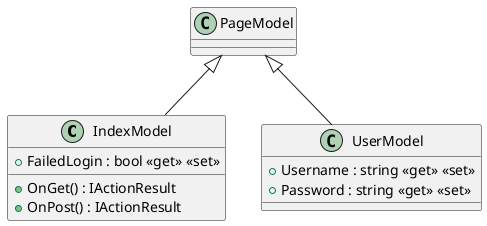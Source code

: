 @startuml
class IndexModel {
    + FailedLogin : bool <<get>> <<set>>
    + OnGet() : IActionResult
    + OnPost() : IActionResult
}
class UserModel {
    + Username : string <<get>> <<set>>
    + Password : string <<get>> <<set>>
}
PageModel <|-- IndexModel
PageModel <|-- UserModel
@enduml
